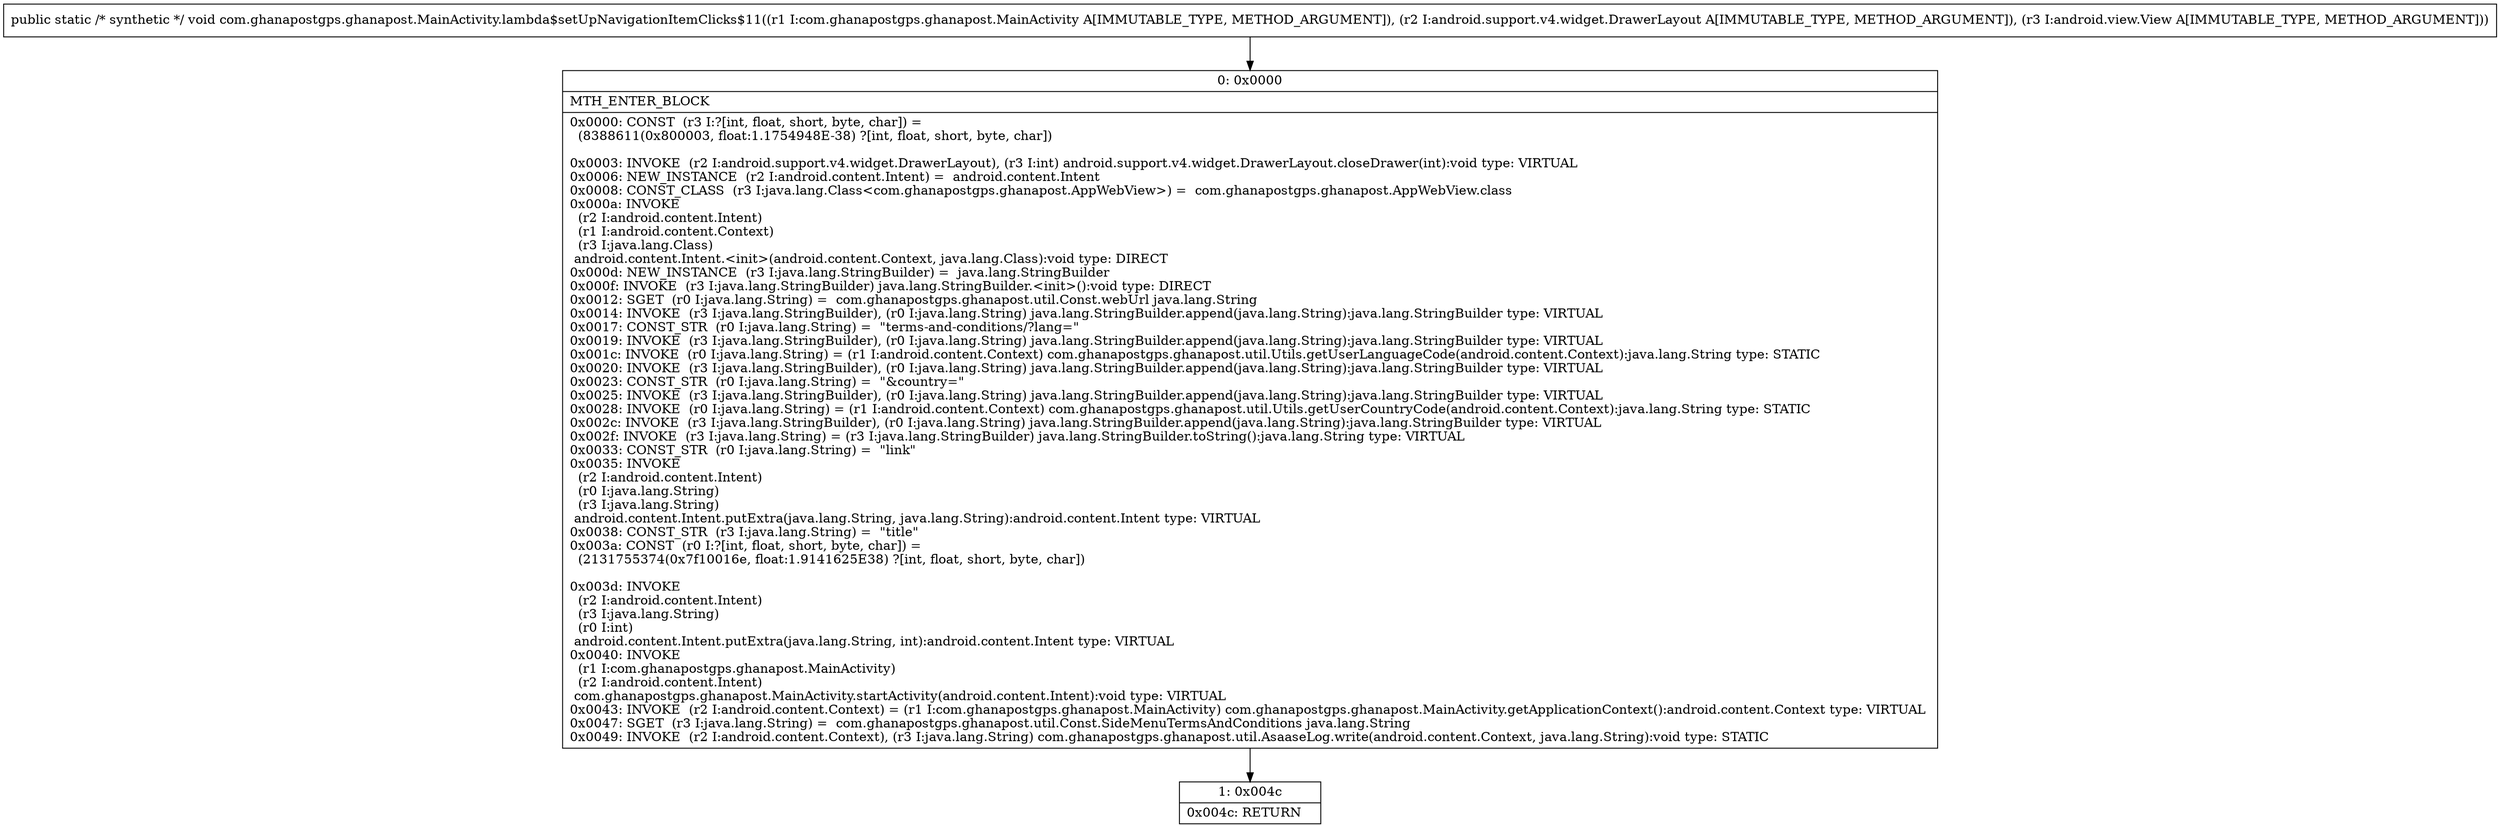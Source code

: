 digraph "CFG forcom.ghanapostgps.ghanapost.MainActivity.lambda$setUpNavigationItemClicks$11(Lcom\/ghanapostgps\/ghanapost\/MainActivity;Landroid\/support\/v4\/widget\/DrawerLayout;Landroid\/view\/View;)V" {
Node_0 [shape=record,label="{0\:\ 0x0000|MTH_ENTER_BLOCK\l|0x0000: CONST  (r3 I:?[int, float, short, byte, char]) = \l  (8388611(0x800003, float:1.1754948E\-38) ?[int, float, short, byte, char])\l \l0x0003: INVOKE  (r2 I:android.support.v4.widget.DrawerLayout), (r3 I:int) android.support.v4.widget.DrawerLayout.closeDrawer(int):void type: VIRTUAL \l0x0006: NEW_INSTANCE  (r2 I:android.content.Intent) =  android.content.Intent \l0x0008: CONST_CLASS  (r3 I:java.lang.Class\<com.ghanapostgps.ghanapost.AppWebView\>) =  com.ghanapostgps.ghanapost.AppWebView.class \l0x000a: INVOKE  \l  (r2 I:android.content.Intent)\l  (r1 I:android.content.Context)\l  (r3 I:java.lang.Class)\l android.content.Intent.\<init\>(android.content.Context, java.lang.Class):void type: DIRECT \l0x000d: NEW_INSTANCE  (r3 I:java.lang.StringBuilder) =  java.lang.StringBuilder \l0x000f: INVOKE  (r3 I:java.lang.StringBuilder) java.lang.StringBuilder.\<init\>():void type: DIRECT \l0x0012: SGET  (r0 I:java.lang.String) =  com.ghanapostgps.ghanapost.util.Const.webUrl java.lang.String \l0x0014: INVOKE  (r3 I:java.lang.StringBuilder), (r0 I:java.lang.String) java.lang.StringBuilder.append(java.lang.String):java.lang.StringBuilder type: VIRTUAL \l0x0017: CONST_STR  (r0 I:java.lang.String) =  \"terms\-and\-conditions\/?lang=\" \l0x0019: INVOKE  (r3 I:java.lang.StringBuilder), (r0 I:java.lang.String) java.lang.StringBuilder.append(java.lang.String):java.lang.StringBuilder type: VIRTUAL \l0x001c: INVOKE  (r0 I:java.lang.String) = (r1 I:android.content.Context) com.ghanapostgps.ghanapost.util.Utils.getUserLanguageCode(android.content.Context):java.lang.String type: STATIC \l0x0020: INVOKE  (r3 I:java.lang.StringBuilder), (r0 I:java.lang.String) java.lang.StringBuilder.append(java.lang.String):java.lang.StringBuilder type: VIRTUAL \l0x0023: CONST_STR  (r0 I:java.lang.String) =  \"&country=\" \l0x0025: INVOKE  (r3 I:java.lang.StringBuilder), (r0 I:java.lang.String) java.lang.StringBuilder.append(java.lang.String):java.lang.StringBuilder type: VIRTUAL \l0x0028: INVOKE  (r0 I:java.lang.String) = (r1 I:android.content.Context) com.ghanapostgps.ghanapost.util.Utils.getUserCountryCode(android.content.Context):java.lang.String type: STATIC \l0x002c: INVOKE  (r3 I:java.lang.StringBuilder), (r0 I:java.lang.String) java.lang.StringBuilder.append(java.lang.String):java.lang.StringBuilder type: VIRTUAL \l0x002f: INVOKE  (r3 I:java.lang.String) = (r3 I:java.lang.StringBuilder) java.lang.StringBuilder.toString():java.lang.String type: VIRTUAL \l0x0033: CONST_STR  (r0 I:java.lang.String) =  \"link\" \l0x0035: INVOKE  \l  (r2 I:android.content.Intent)\l  (r0 I:java.lang.String)\l  (r3 I:java.lang.String)\l android.content.Intent.putExtra(java.lang.String, java.lang.String):android.content.Intent type: VIRTUAL \l0x0038: CONST_STR  (r3 I:java.lang.String) =  \"title\" \l0x003a: CONST  (r0 I:?[int, float, short, byte, char]) = \l  (2131755374(0x7f10016e, float:1.9141625E38) ?[int, float, short, byte, char])\l \l0x003d: INVOKE  \l  (r2 I:android.content.Intent)\l  (r3 I:java.lang.String)\l  (r0 I:int)\l android.content.Intent.putExtra(java.lang.String, int):android.content.Intent type: VIRTUAL \l0x0040: INVOKE  \l  (r1 I:com.ghanapostgps.ghanapost.MainActivity)\l  (r2 I:android.content.Intent)\l com.ghanapostgps.ghanapost.MainActivity.startActivity(android.content.Intent):void type: VIRTUAL \l0x0043: INVOKE  (r2 I:android.content.Context) = (r1 I:com.ghanapostgps.ghanapost.MainActivity) com.ghanapostgps.ghanapost.MainActivity.getApplicationContext():android.content.Context type: VIRTUAL \l0x0047: SGET  (r3 I:java.lang.String) =  com.ghanapostgps.ghanapost.util.Const.SideMenuTermsAndConditions java.lang.String \l0x0049: INVOKE  (r2 I:android.content.Context), (r3 I:java.lang.String) com.ghanapostgps.ghanapost.util.AsaaseLog.write(android.content.Context, java.lang.String):void type: STATIC \l}"];
Node_1 [shape=record,label="{1\:\ 0x004c|0x004c: RETURN   \l}"];
MethodNode[shape=record,label="{public static \/* synthetic *\/ void com.ghanapostgps.ghanapost.MainActivity.lambda$setUpNavigationItemClicks$11((r1 I:com.ghanapostgps.ghanapost.MainActivity A[IMMUTABLE_TYPE, METHOD_ARGUMENT]), (r2 I:android.support.v4.widget.DrawerLayout A[IMMUTABLE_TYPE, METHOD_ARGUMENT]), (r3 I:android.view.View A[IMMUTABLE_TYPE, METHOD_ARGUMENT])) }"];
MethodNode -> Node_0;
Node_0 -> Node_1;
}

